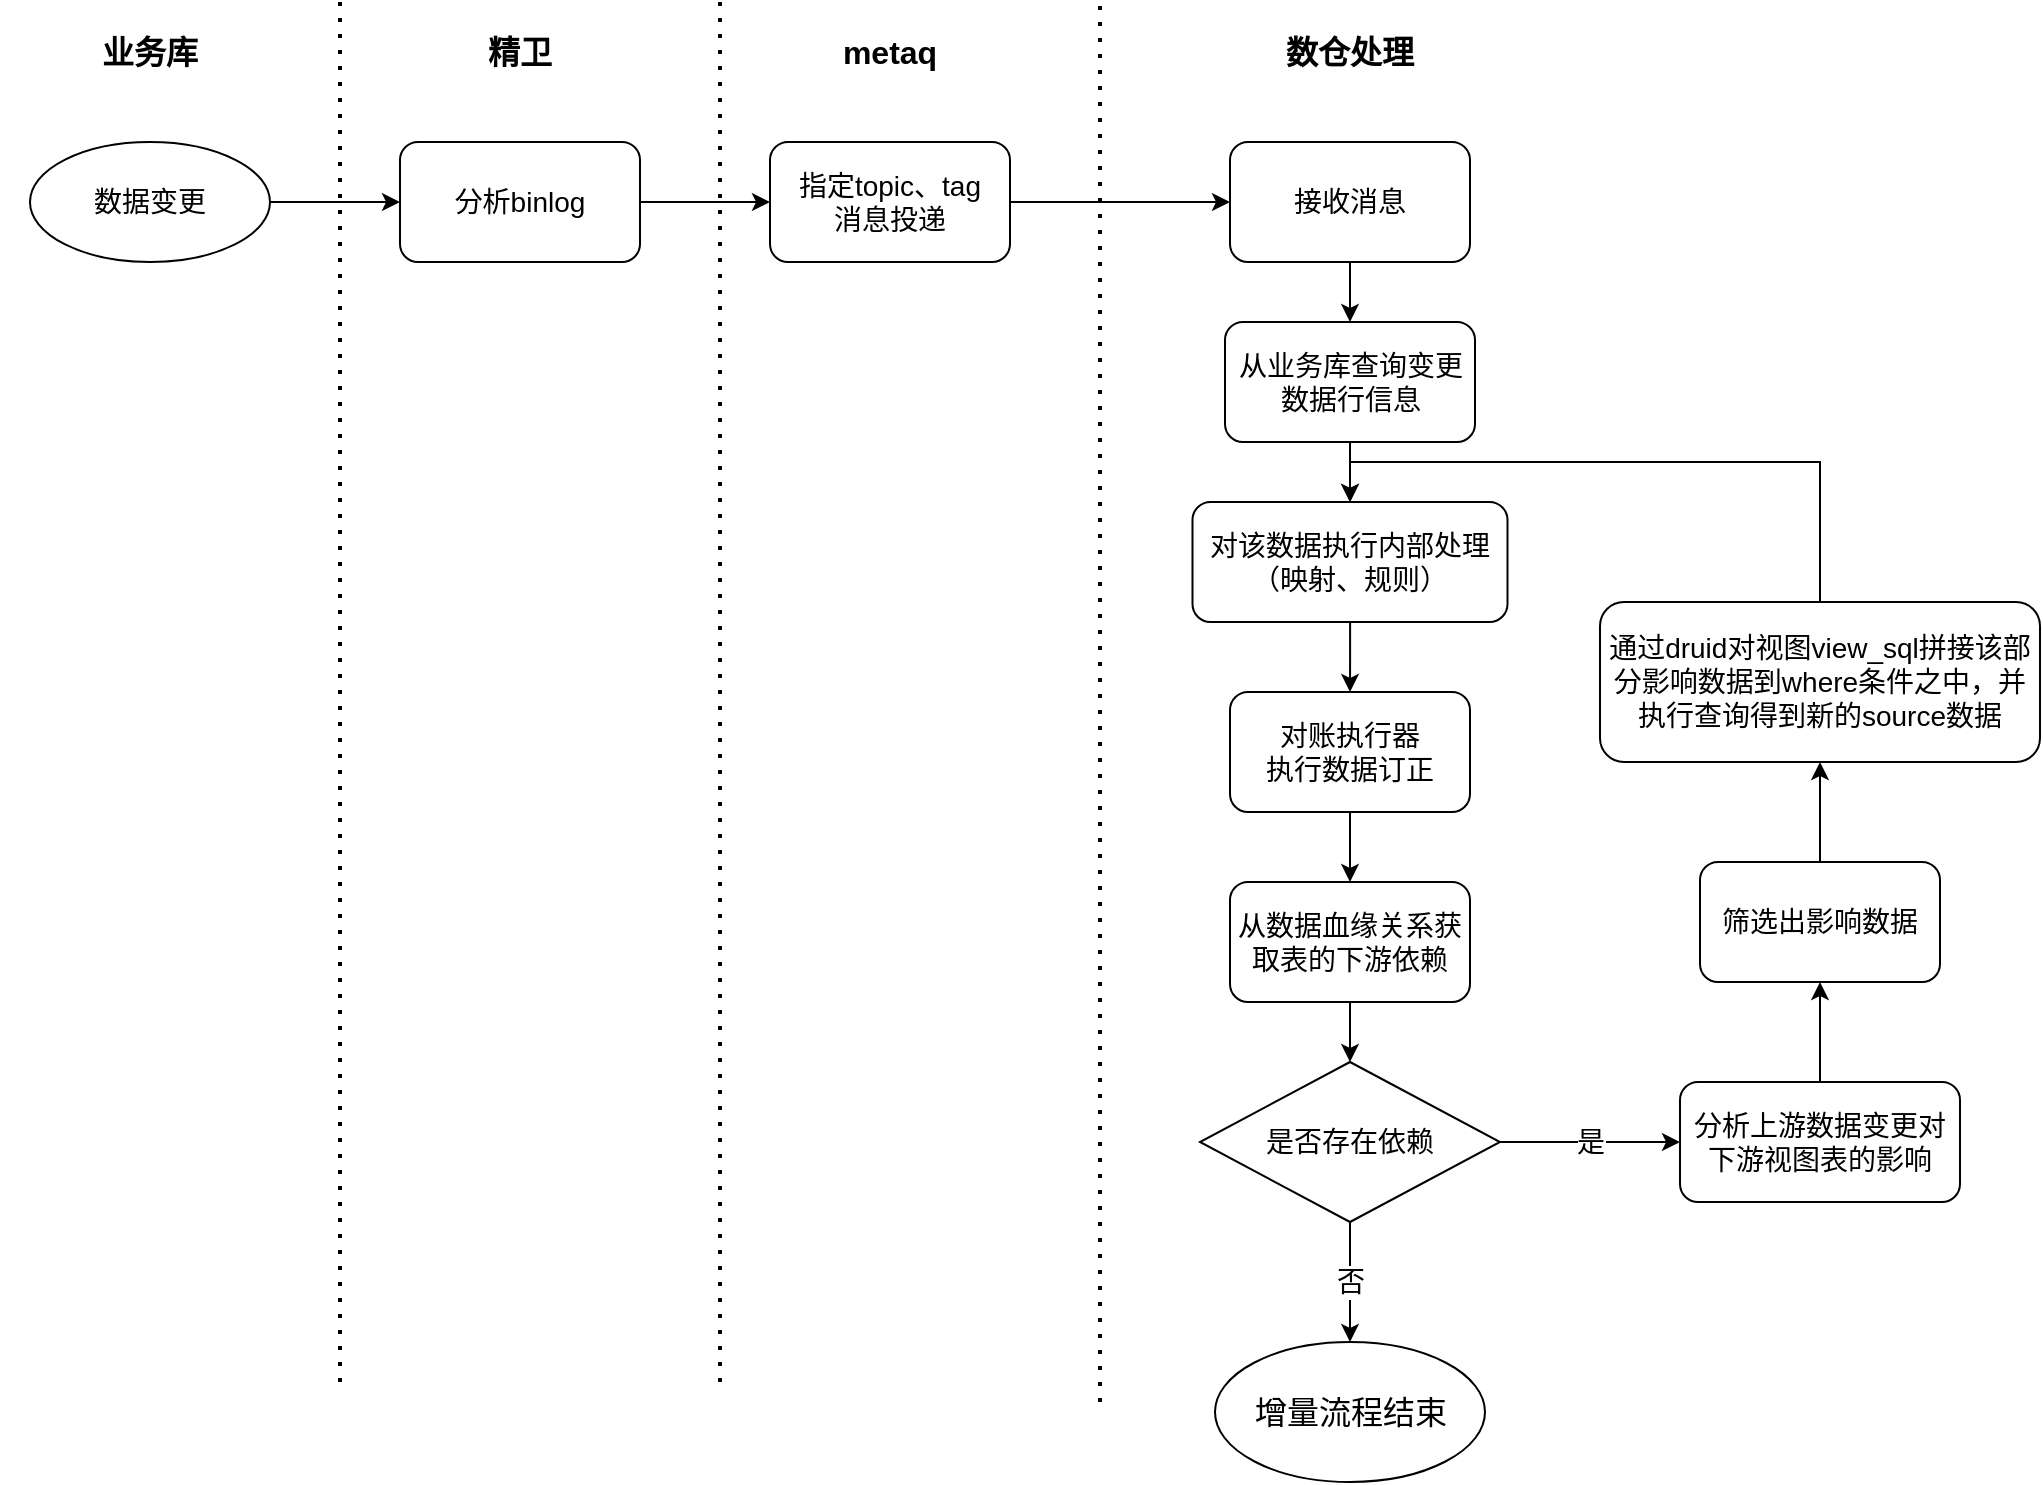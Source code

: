 <mxfile version="14.5.1" type="device"><diagram id="rT_DDMv_1glgkfQU-INa" name="第 1 页"><mxGraphModel dx="1422" dy="822" grid="1" gridSize="10" guides="1" tooltips="1" connect="1" arrows="1" fold="1" page="1" pageScale="1" pageWidth="827" pageHeight="1169" math="0" shadow="0"><root><mxCell id="0"/><mxCell id="1" parent="0"/><mxCell id="IVxFEs44Jg8fKvcobZCr-1" value="&lt;font style=&quot;font-size: 16px&quot;&gt;&lt;b&gt;精卫&lt;/b&gt;&lt;/font&gt;" style="text;html=1;strokeColor=none;fillColor=none;align=center;verticalAlign=middle;whiteSpace=wrap;rounded=0;" vertex="1" parent="1"><mxGeometry x="315" y="190" width="150" height="30" as="geometry"/></mxCell><mxCell id="IVxFEs44Jg8fKvcobZCr-2" value="&lt;font style=&quot;font-size: 16px&quot;&gt;&lt;b&gt;业务库&lt;/b&gt;&lt;/font&gt;" style="text;html=1;strokeColor=none;fillColor=none;align=center;verticalAlign=middle;whiteSpace=wrap;rounded=0;" vertex="1" parent="1"><mxGeometry x="130" y="190" width="150" height="30" as="geometry"/></mxCell><mxCell id="IVxFEs44Jg8fKvcobZCr-10" value="" style="edgeStyle=orthogonalEdgeStyle;rounded=0;orthogonalLoop=1;jettySize=auto;html=1;" edge="1" parent="1" source="IVxFEs44Jg8fKvcobZCr-3" target="IVxFEs44Jg8fKvcobZCr-6"><mxGeometry relative="1" as="geometry"/></mxCell><mxCell id="IVxFEs44Jg8fKvcobZCr-3" value="&lt;font style=&quot;font-size: 14px&quot;&gt;数据变更&lt;/font&gt;" style="ellipse;whiteSpace=wrap;html=1;" vertex="1" parent="1"><mxGeometry x="145" y="250" width="120" height="60" as="geometry"/></mxCell><mxCell id="IVxFEs44Jg8fKvcobZCr-4" value="" style="endArrow=none;dashed=1;html=1;dashPattern=1 3;strokeWidth=2;" edge="1" parent="1"><mxGeometry width="50" height="50" relative="1" as="geometry"><mxPoint x="300" y="870" as="sourcePoint"/><mxPoint x="300" y="180" as="targetPoint"/></mxGeometry></mxCell><mxCell id="IVxFEs44Jg8fKvcobZCr-11" value="" style="edgeStyle=orthogonalEdgeStyle;rounded=0;orthogonalLoop=1;jettySize=auto;html=1;" edge="1" parent="1" source="IVxFEs44Jg8fKvcobZCr-6" target="IVxFEs44Jg8fKvcobZCr-9"><mxGeometry relative="1" as="geometry"/></mxCell><mxCell id="IVxFEs44Jg8fKvcobZCr-6" value="&lt;font style=&quot;font-size: 14px&quot;&gt;分析binlog&lt;/font&gt;" style="rounded=1;whiteSpace=wrap;html=1;" vertex="1" parent="1"><mxGeometry x="330" y="250" width="120" height="60" as="geometry"/></mxCell><mxCell id="IVxFEs44Jg8fKvcobZCr-7" value="&lt;font style=&quot;font-size: 16px&quot;&gt;&lt;b&gt;metaq&lt;/b&gt;&lt;/font&gt;" style="text;html=1;strokeColor=none;fillColor=none;align=center;verticalAlign=middle;whiteSpace=wrap;rounded=0;" vertex="1" parent="1"><mxGeometry x="500" y="190" width="150" height="30" as="geometry"/></mxCell><mxCell id="IVxFEs44Jg8fKvcobZCr-8" value="" style="endArrow=none;dashed=1;html=1;dashPattern=1 3;strokeWidth=2;" edge="1" parent="1"><mxGeometry width="50" height="50" relative="1" as="geometry"><mxPoint x="490" y="870" as="sourcePoint"/><mxPoint x="490" y="180" as="targetPoint"/></mxGeometry></mxCell><mxCell id="IVxFEs44Jg8fKvcobZCr-16" value="" style="edgeStyle=orthogonalEdgeStyle;rounded=0;orthogonalLoop=1;jettySize=auto;html=1;" edge="1" parent="1" source="IVxFEs44Jg8fKvcobZCr-9" target="IVxFEs44Jg8fKvcobZCr-15"><mxGeometry relative="1" as="geometry"/></mxCell><mxCell id="IVxFEs44Jg8fKvcobZCr-9" value="&lt;font style=&quot;font-size: 14px&quot;&gt;指定topic、tag&lt;br&gt;消息投递&lt;/font&gt;" style="rounded=1;whiteSpace=wrap;html=1;" vertex="1" parent="1"><mxGeometry x="515" y="250" width="120" height="60" as="geometry"/></mxCell><mxCell id="IVxFEs44Jg8fKvcobZCr-12" value="" style="endArrow=none;dashed=1;html=1;dashPattern=1 3;strokeWidth=2;" edge="1" parent="1"><mxGeometry width="50" height="50" relative="1" as="geometry"><mxPoint x="680" y="880" as="sourcePoint"/><mxPoint x="680" y="180" as="targetPoint"/></mxGeometry></mxCell><mxCell id="IVxFEs44Jg8fKvcobZCr-14" value="&lt;font style=&quot;font-size: 16px&quot;&gt;&lt;b&gt;数仓处理&lt;/b&gt;&lt;/font&gt;" style="text;html=1;strokeColor=none;fillColor=none;align=center;verticalAlign=middle;whiteSpace=wrap;rounded=0;" vertex="1" parent="1"><mxGeometry x="730" y="190" width="150" height="30" as="geometry"/></mxCell><mxCell id="IVxFEs44Jg8fKvcobZCr-18" style="edgeStyle=orthogonalEdgeStyle;rounded=0;orthogonalLoop=1;jettySize=auto;html=1;exitX=0.5;exitY=1;exitDx=0;exitDy=0;entryX=0.5;entryY=0;entryDx=0;entryDy=0;" edge="1" parent="1" source="IVxFEs44Jg8fKvcobZCr-15" target="IVxFEs44Jg8fKvcobZCr-17"><mxGeometry relative="1" as="geometry"/></mxCell><mxCell id="IVxFEs44Jg8fKvcobZCr-15" value="&lt;font style=&quot;font-size: 14px&quot;&gt;接收消息&lt;/font&gt;" style="whiteSpace=wrap;html=1;rounded=1;" vertex="1" parent="1"><mxGeometry x="745" y="250" width="120" height="60" as="geometry"/></mxCell><mxCell id="IVxFEs44Jg8fKvcobZCr-20" value="" style="edgeStyle=orthogonalEdgeStyle;rounded=0;orthogonalLoop=1;jettySize=auto;html=1;" edge="1" parent="1" source="IVxFEs44Jg8fKvcobZCr-17" target="IVxFEs44Jg8fKvcobZCr-19"><mxGeometry relative="1" as="geometry"/></mxCell><mxCell id="IVxFEs44Jg8fKvcobZCr-17" value="&lt;font style=&quot;font-size: 14px&quot;&gt;从业务库查询变更数据行信息&lt;/font&gt;" style="rounded=1;whiteSpace=wrap;html=1;" vertex="1" parent="1"><mxGeometry x="742.5" y="340" width="125" height="60" as="geometry"/></mxCell><mxCell id="IVxFEs44Jg8fKvcobZCr-22" value="" style="edgeStyle=orthogonalEdgeStyle;rounded=0;orthogonalLoop=1;jettySize=auto;html=1;" edge="1" parent="1" source="IVxFEs44Jg8fKvcobZCr-19" target="IVxFEs44Jg8fKvcobZCr-21"><mxGeometry relative="1" as="geometry"/></mxCell><mxCell id="IVxFEs44Jg8fKvcobZCr-19" value="&lt;font style=&quot;font-size: 14px&quot;&gt;对该数据执行内部处理&lt;br&gt;（映射、规则）&lt;br&gt;&lt;/font&gt;" style="rounded=1;whiteSpace=wrap;html=1;" vertex="1" parent="1"><mxGeometry x="726.25" y="430" width="157.5" height="60" as="geometry"/></mxCell><mxCell id="IVxFEs44Jg8fKvcobZCr-24" value="" style="edgeStyle=orthogonalEdgeStyle;rounded=0;orthogonalLoop=1;jettySize=auto;html=1;" edge="1" parent="1" source="IVxFEs44Jg8fKvcobZCr-21" target="IVxFEs44Jg8fKvcobZCr-23"><mxGeometry relative="1" as="geometry"/></mxCell><mxCell id="IVxFEs44Jg8fKvcobZCr-21" value="&lt;font style=&quot;font-size: 14px&quot;&gt;对账执行器&lt;br&gt;执行数据订正&lt;/font&gt;" style="whiteSpace=wrap;html=1;rounded=1;" vertex="1" parent="1"><mxGeometry x="745" y="525" width="120" height="60" as="geometry"/></mxCell><mxCell id="IVxFEs44Jg8fKvcobZCr-26" style="edgeStyle=orthogonalEdgeStyle;rounded=0;orthogonalLoop=1;jettySize=auto;html=1;exitX=0.5;exitY=1;exitDx=0;exitDy=0;entryX=0.5;entryY=0;entryDx=0;entryDy=0;" edge="1" parent="1" source="IVxFEs44Jg8fKvcobZCr-23" target="IVxFEs44Jg8fKvcobZCr-25"><mxGeometry relative="1" as="geometry"/></mxCell><mxCell id="IVxFEs44Jg8fKvcobZCr-23" value="&lt;font style=&quot;font-size: 14px&quot;&gt;从数据血缘关系获取表的下游依赖&lt;/font&gt;" style="whiteSpace=wrap;html=1;rounded=1;" vertex="1" parent="1"><mxGeometry x="745" y="620" width="120" height="60" as="geometry"/></mxCell><mxCell id="IVxFEs44Jg8fKvcobZCr-28" value="&lt;font style=&quot;font-size: 14px&quot;&gt;否&lt;/font&gt;" style="edgeStyle=orthogonalEdgeStyle;rounded=0;orthogonalLoop=1;jettySize=auto;html=1;exitX=0.5;exitY=1;exitDx=0;exitDy=0;entryX=0.5;entryY=0;entryDx=0;entryDy=0;" edge="1" parent="1" source="IVxFEs44Jg8fKvcobZCr-25" target="IVxFEs44Jg8fKvcobZCr-27"><mxGeometry relative="1" as="geometry"/></mxCell><mxCell id="IVxFEs44Jg8fKvcobZCr-29" value="&lt;font style=&quot;font-size: 14px&quot;&gt;是&lt;/font&gt;" style="edgeStyle=orthogonalEdgeStyle;rounded=0;orthogonalLoop=1;jettySize=auto;html=1;exitX=1;exitY=0.5;exitDx=0;exitDy=0;entryX=0;entryY=0.5;entryDx=0;entryDy=0;" edge="1" parent="1" source="IVxFEs44Jg8fKvcobZCr-25" target="IVxFEs44Jg8fKvcobZCr-30"><mxGeometry relative="1" as="geometry"><mxPoint x="950" y="750" as="targetPoint"/></mxGeometry></mxCell><mxCell id="IVxFEs44Jg8fKvcobZCr-25" value="&lt;font style=&quot;font-size: 14px&quot;&gt;是否存在依赖&lt;/font&gt;" style="rhombus;whiteSpace=wrap;html=1;" vertex="1" parent="1"><mxGeometry x="730" y="710" width="150" height="80" as="geometry"/></mxCell><mxCell id="IVxFEs44Jg8fKvcobZCr-27" value="&lt;font style=&quot;font-size: 16px&quot;&gt;增量流程结束&lt;/font&gt;" style="ellipse;whiteSpace=wrap;html=1;" vertex="1" parent="1"><mxGeometry x="737.5" y="850" width="135" height="70" as="geometry"/></mxCell><mxCell id="IVxFEs44Jg8fKvcobZCr-32" style="edgeStyle=orthogonalEdgeStyle;rounded=0;orthogonalLoop=1;jettySize=auto;html=1;exitX=0.5;exitY=0;exitDx=0;exitDy=0;entryX=0.5;entryY=1;entryDx=0;entryDy=0;" edge="1" parent="1" source="IVxFEs44Jg8fKvcobZCr-30" target="IVxFEs44Jg8fKvcobZCr-31"><mxGeometry relative="1" as="geometry"/></mxCell><mxCell id="IVxFEs44Jg8fKvcobZCr-30" value="&lt;font style=&quot;font-size: 14px&quot;&gt;分析上游数据变更对下游视图表的影响&lt;/font&gt;" style="rounded=1;whiteSpace=wrap;html=1;" vertex="1" parent="1"><mxGeometry x="970" y="720" width="140" height="60" as="geometry"/></mxCell><mxCell id="IVxFEs44Jg8fKvcobZCr-34" value="" style="edgeStyle=orthogonalEdgeStyle;rounded=0;orthogonalLoop=1;jettySize=auto;html=1;" edge="1" parent="1" source="IVxFEs44Jg8fKvcobZCr-31" target="IVxFEs44Jg8fKvcobZCr-33"><mxGeometry relative="1" as="geometry"/></mxCell><mxCell id="IVxFEs44Jg8fKvcobZCr-31" value="&lt;font style=&quot;font-size: 14px&quot;&gt;筛选出影响数据&lt;br&gt;&lt;/font&gt;" style="rounded=1;whiteSpace=wrap;html=1;" vertex="1" parent="1"><mxGeometry x="980" y="610" width="120" height="60" as="geometry"/></mxCell><mxCell id="IVxFEs44Jg8fKvcobZCr-35" style="edgeStyle=orthogonalEdgeStyle;rounded=0;orthogonalLoop=1;jettySize=auto;html=1;exitX=0.5;exitY=0;exitDx=0;exitDy=0;entryX=0.5;entryY=0;entryDx=0;entryDy=0;" edge="1" parent="1" source="IVxFEs44Jg8fKvcobZCr-33" target="IVxFEs44Jg8fKvcobZCr-19"><mxGeometry relative="1" as="geometry"/></mxCell><mxCell id="IVxFEs44Jg8fKvcobZCr-33" value="&lt;font style=&quot;font-size: 14px&quot;&gt;通过druid对视图view_sql拼接该部分影响数据到where条件之中，并执行查询得到新的source数据&lt;/font&gt;" style="whiteSpace=wrap;html=1;rounded=1;" vertex="1" parent="1"><mxGeometry x="930" y="480" width="220" height="80" as="geometry"/></mxCell></root></mxGraphModel></diagram></mxfile>